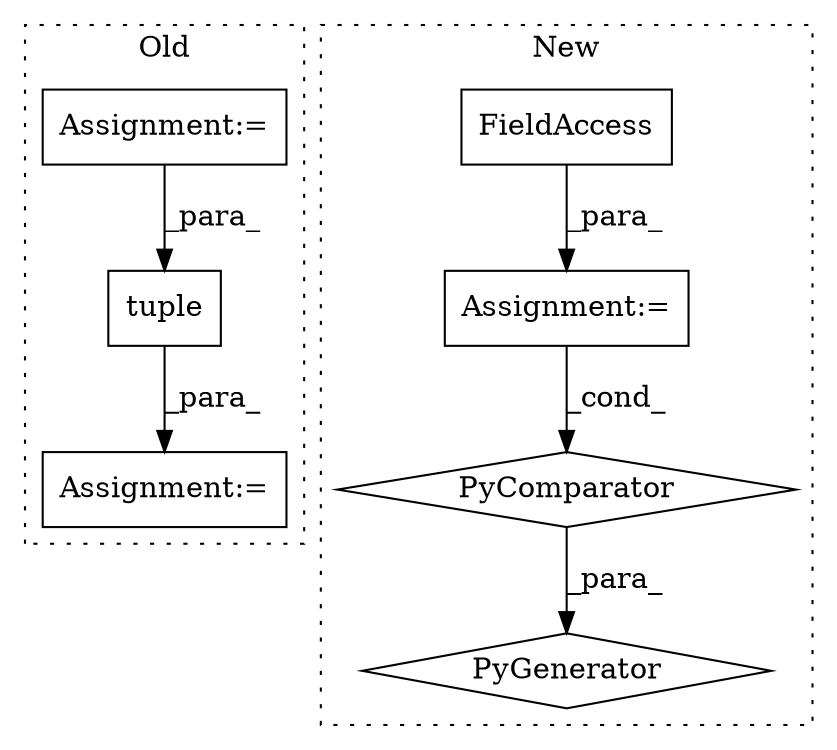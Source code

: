 digraph G {
subgraph cluster0 {
1 [label="tuple" a="32" s="1396,1553" l="15,-3" shape="box"];
5 [label="Assignment:=" a="7" s="1395" l="1" shape="box"];
7 [label="Assignment:=" a="7" s="1164" l="6" shape="box"];
label = "Old";
style="dotted";
}
subgraph cluster1 {
2 [label="PyGenerator" a="107" s="1523" l="114" shape="diamond"];
3 [label="PyComparator" a="113" s="1605" l="26" shape="diamond"];
4 [label="Assignment:=" a="7" s="1605" l="26" shape="box"];
6 [label="FieldAccess" a="22" s="1616" l="6" shape="box"];
label = "New";
style="dotted";
}
1 -> 5 [label="_para_"];
3 -> 2 [label="_para_"];
4 -> 3 [label="_cond_"];
6 -> 4 [label="_para_"];
7 -> 1 [label="_para_"];
}